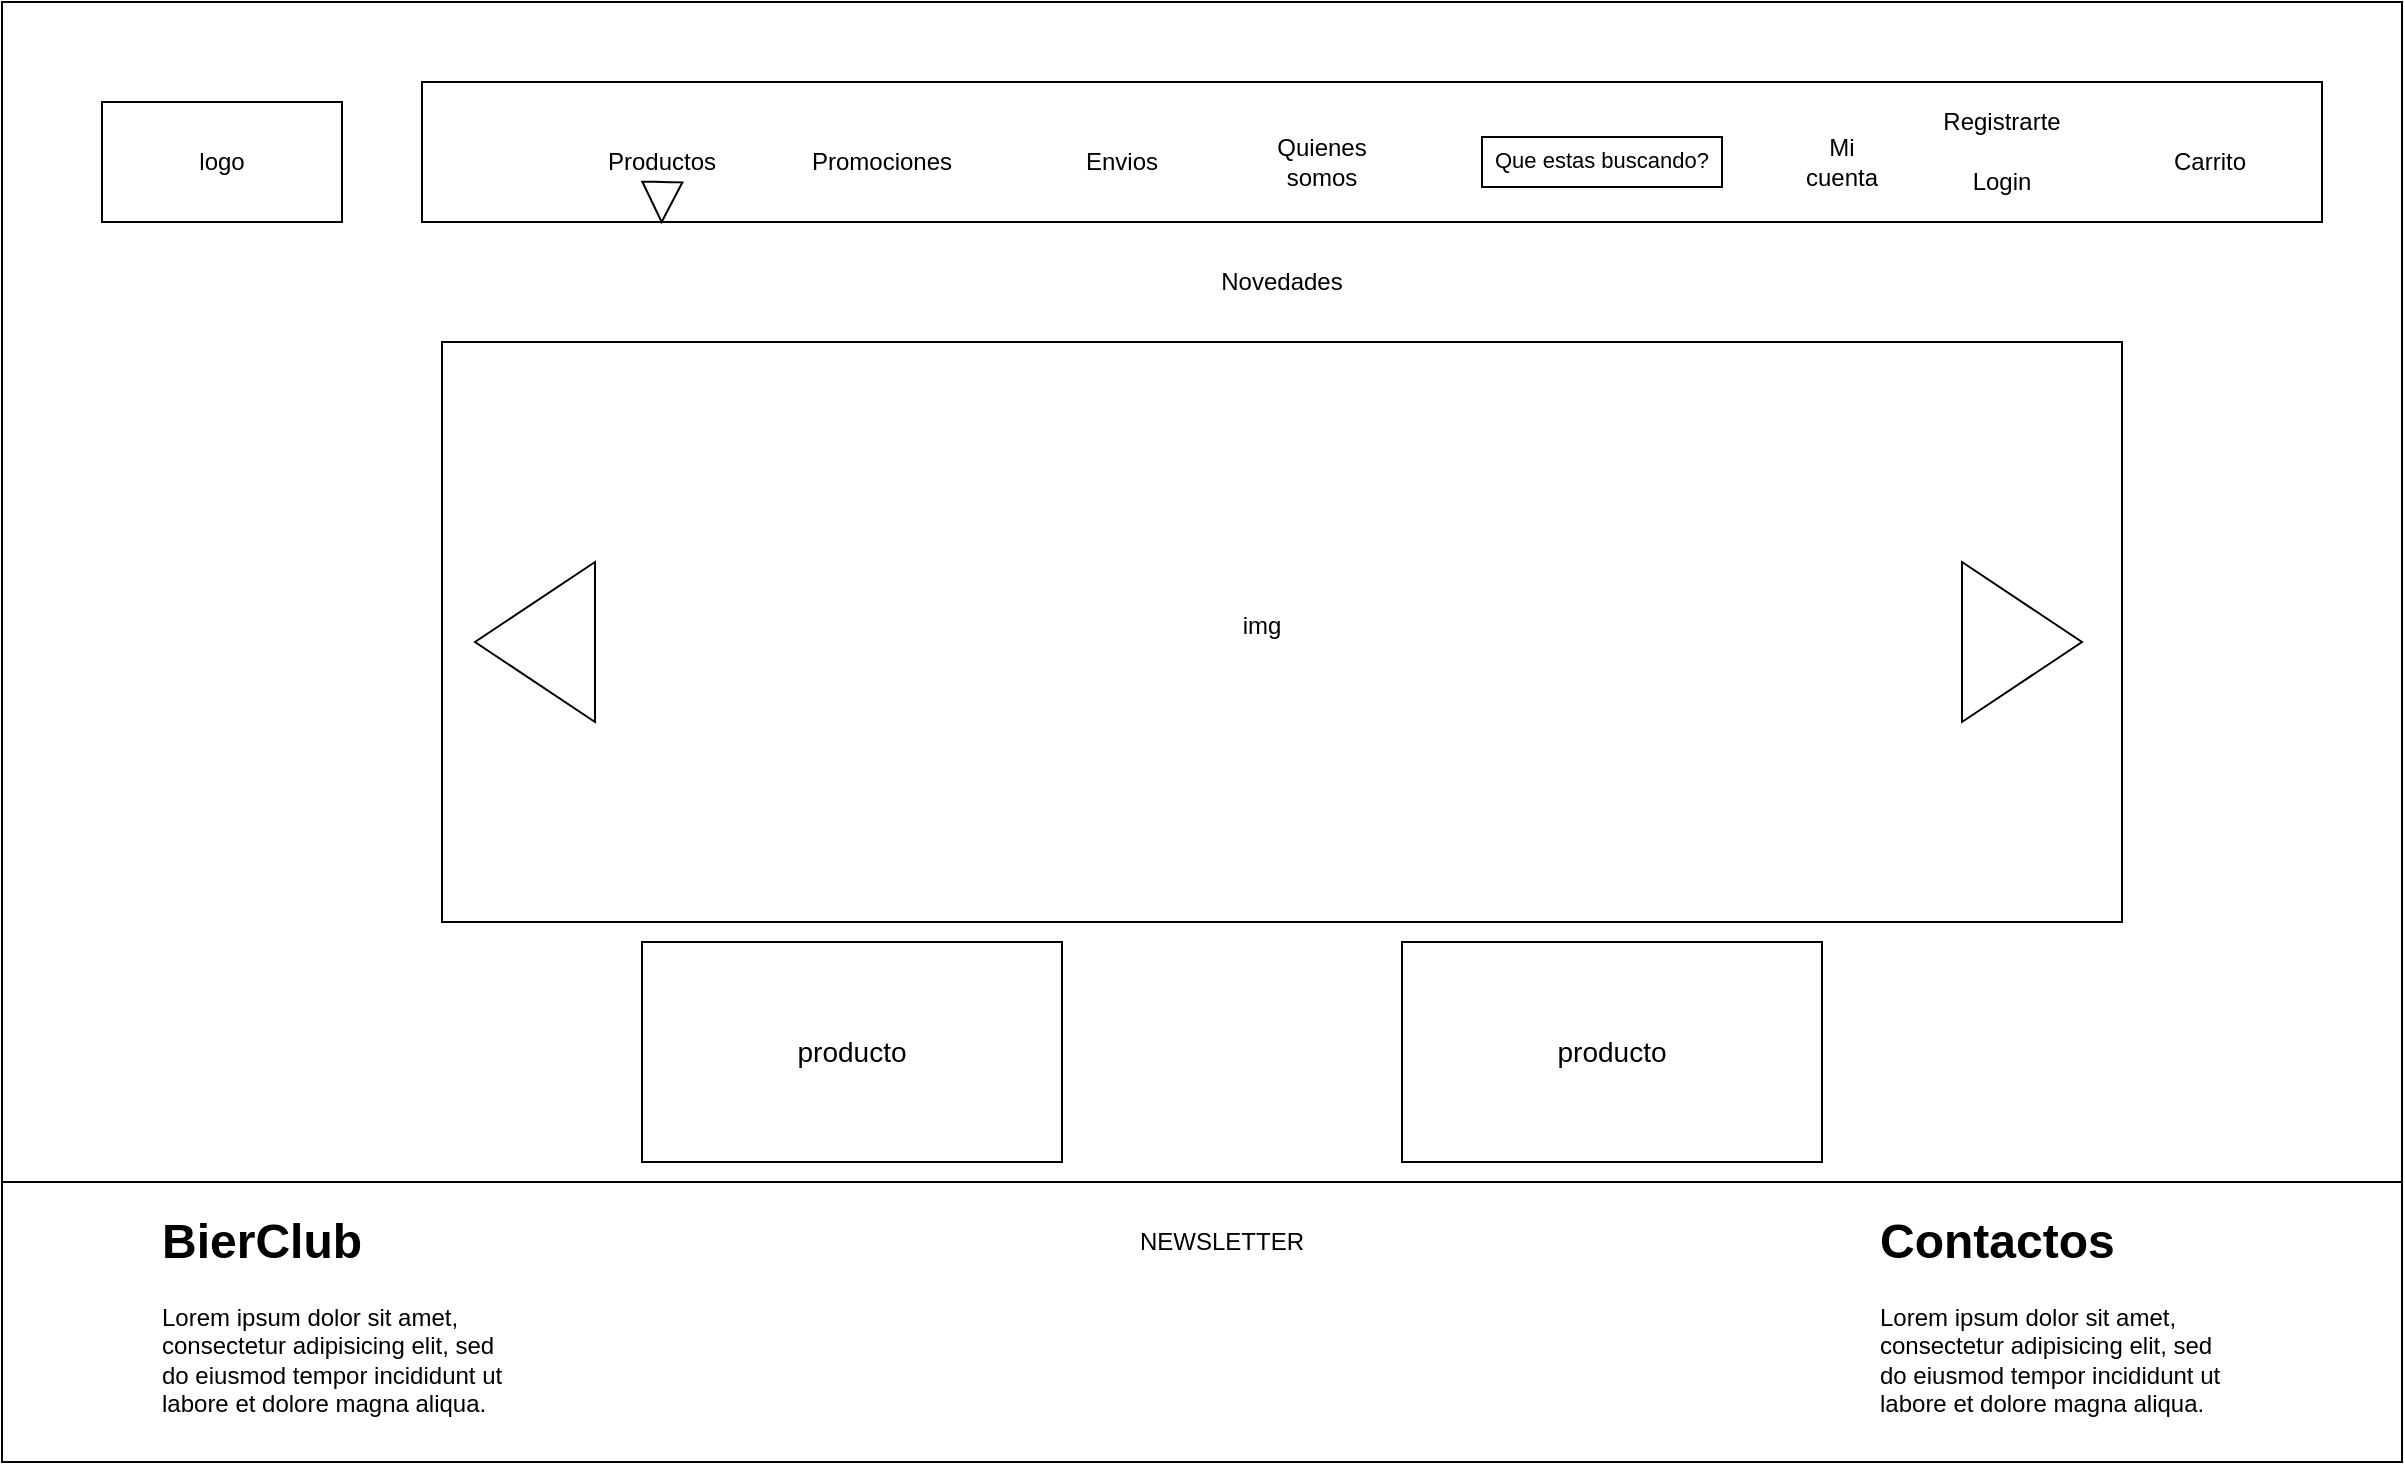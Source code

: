 <mxfile version="13.7.3" type="github" pages="3">
  <diagram id="BG0jFZCEIFV9mwDypDCe" name="Page-1">
    <mxGraphModel dx="2249" dy="762" grid="1" gridSize="10" guides="1" tooltips="1" connect="1" arrows="1" fold="1" page="1" pageScale="1" pageWidth="827" pageHeight="1169" math="0" shadow="0">
      <root>
        <mxCell id="0" />
        <mxCell id="1" parent="0" />
        <mxCell id="589lS48BiY-n1jW3vcGF-1" value="" style="rounded=0;whiteSpace=wrap;html=1;direction=west;" parent="1" vertex="1">
          <mxGeometry x="-670" y="20" width="1200" height="730" as="geometry" />
        </mxCell>
        <mxCell id="589lS48BiY-n1jW3vcGF-2" value="" style="rounded=0;whiteSpace=wrap;html=1;" parent="1" vertex="1">
          <mxGeometry x="-620" y="70" width="120" height="60" as="geometry" />
        </mxCell>
        <mxCell id="589lS48BiY-n1jW3vcGF-3" value="logo" style="text;html=1;strokeColor=none;fillColor=none;align=center;verticalAlign=middle;whiteSpace=wrap;rounded=0;" parent="1" vertex="1">
          <mxGeometry x="-595" y="82.5" width="70" height="35" as="geometry" />
        </mxCell>
        <mxCell id="589lS48BiY-n1jW3vcGF-4" value="" style="rounded=0;whiteSpace=wrap;html=1;" parent="1" vertex="1">
          <mxGeometry x="-460" y="60" width="950" height="70" as="geometry" />
        </mxCell>
        <mxCell id="589lS48BiY-n1jW3vcGF-7" value="Registrarte" style="text;html=1;strokeColor=none;fillColor=none;align=center;verticalAlign=middle;whiteSpace=wrap;rounded=0;" parent="1" vertex="1">
          <mxGeometry x="310" y="70" width="40" height="20" as="geometry" />
        </mxCell>
        <mxCell id="589lS48BiY-n1jW3vcGF-8" value="Login" style="text;html=1;strokeColor=none;fillColor=none;align=center;verticalAlign=middle;whiteSpace=wrap;rounded=0;" parent="1" vertex="1">
          <mxGeometry x="310" y="100" width="40" height="20" as="geometry" />
        </mxCell>
        <mxCell id="589lS48BiY-n1jW3vcGF-9" value="Productos" style="text;html=1;strokeColor=none;fillColor=none;align=center;verticalAlign=middle;whiteSpace=wrap;rounded=0;" parent="1" vertex="1">
          <mxGeometry x="-360" y="90" width="40" height="20" as="geometry" />
        </mxCell>
        <mxCell id="589lS48BiY-n1jW3vcGF-10" value="Mi cuenta" style="text;html=1;strokeColor=none;fillColor=none;align=center;verticalAlign=middle;whiteSpace=wrap;rounded=0;" parent="1" vertex="1">
          <mxGeometry x="230" y="90" width="40" height="20" as="geometry" />
        </mxCell>
        <mxCell id="589lS48BiY-n1jW3vcGF-11" value="Carrito" style="text;html=1;strokeColor=none;fillColor=none;align=center;verticalAlign=middle;whiteSpace=wrap;rounded=0;" parent="1" vertex="1">
          <mxGeometry x="414" y="90" width="40" height="20" as="geometry" />
        </mxCell>
        <mxCell id="589lS48BiY-n1jW3vcGF-13" value="Promociones" style="text;html=1;strokeColor=none;fillColor=none;align=center;verticalAlign=middle;whiteSpace=wrap;rounded=0;" parent="1" vertex="1">
          <mxGeometry x="-250" y="90" width="40" height="20" as="geometry" />
        </mxCell>
        <mxCell id="589lS48BiY-n1jW3vcGF-14" value="Envios" style="text;html=1;strokeColor=none;fillColor=none;align=center;verticalAlign=middle;whiteSpace=wrap;rounded=0;" parent="1" vertex="1">
          <mxGeometry x="-130" y="90" width="40" height="20" as="geometry" />
        </mxCell>
        <mxCell id="589lS48BiY-n1jW3vcGF-16" value="Novedades" style="text;html=1;strokeColor=none;fillColor=none;align=center;verticalAlign=middle;whiteSpace=wrap;rounded=0;" parent="1" vertex="1">
          <mxGeometry x="-50" y="150" width="40" height="20" as="geometry" />
        </mxCell>
        <mxCell id="589lS48BiY-n1jW3vcGF-17" value="" style="rounded=0;whiteSpace=wrap;html=1;" parent="1" vertex="1">
          <mxGeometry x="-450" y="190" width="840" height="290" as="geometry" />
        </mxCell>
        <mxCell id="589lS48BiY-n1jW3vcGF-18" value="img" style="text;html=1;strokeColor=none;fillColor=none;align=center;verticalAlign=middle;whiteSpace=wrap;rounded=0;" parent="1" vertex="1">
          <mxGeometry x="-60" y="322" width="40" height="20" as="geometry" />
        </mxCell>
        <mxCell id="589lS48BiY-n1jW3vcGF-19" value="" style="rounded=0;whiteSpace=wrap;html=1;" parent="1" vertex="1">
          <mxGeometry x="-670" y="610" width="1200" height="140" as="geometry" />
        </mxCell>
        <mxCell id="589lS48BiY-n1jW3vcGF-26" value="Quienes somos" style="text;html=1;strokeColor=none;fillColor=none;align=center;verticalAlign=middle;whiteSpace=wrap;rounded=0;" parent="1" vertex="1">
          <mxGeometry x="-30" y="90" width="40" height="20" as="geometry" />
        </mxCell>
        <mxCell id="589lS48BiY-n1jW3vcGF-27" value="&lt;h1&gt;BierClub&lt;/h1&gt;&lt;p&gt;Lorem ipsum dolor sit amet, consectetur adipisicing elit, sed do eiusmod tempor incididunt ut labore et dolore magna aliqua.&lt;/p&gt;" style="text;html=1;strokeColor=none;fillColor=none;spacing=5;spacingTop=-20;whiteSpace=wrap;overflow=hidden;rounded=0;" parent="1" vertex="1">
          <mxGeometry x="-595" y="620" width="190" height="120" as="geometry" />
        </mxCell>
        <mxCell id="589lS48BiY-n1jW3vcGF-28" value="NEWSLETTER" style="text;html=1;strokeColor=none;fillColor=none;align=center;verticalAlign=middle;whiteSpace=wrap;rounded=0;" parent="1" vertex="1">
          <mxGeometry x="-80" y="630" width="40" height="20" as="geometry" />
        </mxCell>
        <mxCell id="589lS48BiY-n1jW3vcGF-29" value="&lt;h1&gt;Contactos&lt;/h1&gt;&lt;p&gt;Lorem ipsum dolor sit amet, consectetur adipisicing elit, sed do eiusmod tempor incididunt ut labore et dolore magna aliqua.&lt;/p&gt;" style="text;html=1;strokeColor=none;fillColor=none;spacing=5;spacingTop=-20;whiteSpace=wrap;overflow=hidden;rounded=0;" parent="1" vertex="1">
          <mxGeometry x="264" y="620" width="190" height="120" as="geometry" />
        </mxCell>
        <mxCell id="589lS48BiY-n1jW3vcGF-30" value="" style="triangle;whiteSpace=wrap;html=1;" parent="1" vertex="1">
          <mxGeometry x="310" y="300" width="60" height="80" as="geometry" />
        </mxCell>
        <mxCell id="589lS48BiY-n1jW3vcGF-31" value="" style="triangle;whiteSpace=wrap;html=1;rotation=-180;" parent="1" vertex="1">
          <mxGeometry x="-433.5" y="300" width="60" height="80" as="geometry" />
        </mxCell>
        <mxCell id="GX_0jhswiXGs3gCN9ruB-1" value="" style="html=1;shadow=0;dashed=0;align=center;verticalAlign=middle;shape=mxgraph.arrows2.arrow;dy=0.6;dx=40;direction=north;notch=0;rotation=-179;" parent="1" vertex="1">
          <mxGeometry x="-350" y="110" width="20" height="20" as="geometry" />
        </mxCell>
        <mxCell id="gqTG5D6gWTiHEazWK8LC-1" value="" style="rounded=0;whiteSpace=wrap;html=1;fontSize=14;" vertex="1" parent="1">
          <mxGeometry x="-350" y="490" width="210" height="110" as="geometry" />
        </mxCell>
        <mxCell id="gqTG5D6gWTiHEazWK8LC-2" value="producto" style="text;html=1;strokeColor=none;fillColor=none;align=center;verticalAlign=middle;whiteSpace=wrap;rounded=0;fontSize=14;" vertex="1" parent="1">
          <mxGeometry x="-265" y="535" width="40" height="20" as="geometry" />
        </mxCell>
        <mxCell id="gqTG5D6gWTiHEazWK8LC-3" value="" style="rounded=0;whiteSpace=wrap;html=1;fontSize=14;" vertex="1" parent="1">
          <mxGeometry x="30" y="490" width="210" height="110" as="geometry" />
        </mxCell>
        <mxCell id="gqTG5D6gWTiHEazWK8LC-4" value="producto" style="text;html=1;strokeColor=none;fillColor=none;align=center;verticalAlign=middle;whiteSpace=wrap;rounded=0;fontSize=14;" vertex="1" parent="1">
          <mxGeometry x="115" y="535" width="40" height="20" as="geometry" />
        </mxCell>
        <mxCell id="H1LemnDPPANKVg9SuSF7-1" value="" style="rounded=0;whiteSpace=wrap;html=1;fontSize=14;" vertex="1" parent="1">
          <mxGeometry x="70" y="87.5" width="120" height="25" as="geometry" />
        </mxCell>
        <mxCell id="H1LemnDPPANKVg9SuSF7-2" value="&lt;font style=&quot;font-size: 11px&quot;&gt;Que estas buscando?&lt;/font&gt;" style="text;html=1;strokeColor=none;fillColor=none;align=center;verticalAlign=middle;whiteSpace=wrap;rounded=0;fontSize=14;" vertex="1" parent="1">
          <mxGeometry x="50" y="87.5" width="160" height="20" as="geometry" />
        </mxCell>
      </root>
    </mxGraphModel>
  </diagram>
  <diagram id="2UA5lUnB6_4EVmcxn1_h" name="Page-2">
    <mxGraphModel dx="2500" dy="896" grid="1" gridSize="10" guides="1" tooltips="1" connect="1" arrows="1" fold="1" page="1" pageScale="1" pageWidth="827" pageHeight="1169" math="0" shadow="0">
      <root>
        <mxCell id="V-jbAyR8-M4dBIKKFTTF-0" />
        <mxCell id="V-jbAyR8-M4dBIKKFTTF-1" parent="V-jbAyR8-M4dBIKKFTTF-0" />
        <mxCell id="ikJOgBZYbwtv8HL3u7bA-0" value="" style="rounded=0;whiteSpace=wrap;html=1;direction=west;" parent="V-jbAyR8-M4dBIKKFTTF-1" vertex="1">
          <mxGeometry x="-670" y="20" width="1200" height="730" as="geometry" />
        </mxCell>
        <mxCell id="ikJOgBZYbwtv8HL3u7bA-6" value="Productos" style="text;html=1;strokeColor=none;fillColor=none;align=center;verticalAlign=middle;whiteSpace=wrap;rounded=0;" parent="V-jbAyR8-M4dBIKKFTTF-1" vertex="1">
          <mxGeometry x="-360" y="90" width="40" height="20" as="geometry" />
        </mxCell>
        <mxCell id="ikJOgBZYbwtv8HL3u7bA-9" value="Promociones" style="text;html=1;strokeColor=none;fillColor=none;align=center;verticalAlign=middle;whiteSpace=wrap;rounded=0;" parent="V-jbAyR8-M4dBIKKFTTF-1" vertex="1">
          <mxGeometry x="-250" y="90" width="40" height="20" as="geometry" />
        </mxCell>
        <mxCell id="ikJOgBZYbwtv8HL3u7bA-10" value="Envios" style="text;html=1;strokeColor=none;fillColor=none;align=center;verticalAlign=middle;whiteSpace=wrap;rounded=0;" parent="V-jbAyR8-M4dBIKKFTTF-1" vertex="1">
          <mxGeometry x="-130" y="90" width="40" height="20" as="geometry" />
        </mxCell>
        <mxCell id="ikJOgBZYbwtv8HL3u7bA-14" value="" style="rounded=0;whiteSpace=wrap;html=1;" parent="V-jbAyR8-M4dBIKKFTTF-1" vertex="1">
          <mxGeometry x="-670" y="660" width="1200" height="180" as="geometry" />
        </mxCell>
        <mxCell id="ikJOgBZYbwtv8HL3u7bA-15" value="Quienes somos" style="text;html=1;strokeColor=none;fillColor=none;align=center;verticalAlign=middle;whiteSpace=wrap;rounded=0;" parent="V-jbAyR8-M4dBIKKFTTF-1" vertex="1">
          <mxGeometry x="-30" y="90" width="40" height="20" as="geometry" />
        </mxCell>
        <mxCell id="ikJOgBZYbwtv8HL3u7bA-17" value="NEWSLETTER" style="text;html=1;strokeColor=none;fillColor=none;align=center;verticalAlign=middle;whiteSpace=wrap;rounded=0;" parent="V-jbAyR8-M4dBIKKFTTF-1" vertex="1">
          <mxGeometry x="-90" y="700" width="40" height="20" as="geometry" />
        </mxCell>
        <mxCell id="ikJOgBZYbwtv8HL3u7bA-21" value="" style="shape=actor;whiteSpace=wrap;html=1;" parent="V-jbAyR8-M4dBIKKFTTF-1" vertex="1">
          <mxGeometry x="224" y="65" width="40" height="60" as="geometry" />
        </mxCell>
        <mxCell id="ikJOgBZYbwtv8HL3u7bA-22" value="Mi cuenta" style="text;html=1;strokeColor=none;fillColor=none;align=center;verticalAlign=middle;whiteSpace=wrap;rounded=0;" parent="V-jbAyR8-M4dBIKKFTTF-1" vertex="1">
          <mxGeometry x="224" y="100" width="40" height="20" as="geometry" />
        </mxCell>
        <mxCell id="ikJOgBZYbwtv8HL3u7bA-23" value="" style="rounded=1;whiteSpace=wrap;html=1;rotation=90;" parent="V-jbAyR8-M4dBIKKFTTF-1" vertex="1">
          <mxGeometry x="-470" y="260" width="178.75" height="173.13" as="geometry" />
        </mxCell>
        <mxCell id="ikJOgBZYbwtv8HL3u7bA-24" value="" style="rounded=1;whiteSpace=wrap;html=1;rotation=90;" parent="V-jbAyR8-M4dBIKKFTTF-1" vertex="1">
          <mxGeometry x="-258.75" y="260" width="178.75" height="173.13" as="geometry" />
        </mxCell>
        <mxCell id="ikJOgBZYbwtv8HL3u7bA-25" value="" style="rounded=1;whiteSpace=wrap;html=1;rotation=90;" parent="V-jbAyR8-M4dBIKKFTTF-1" vertex="1">
          <mxGeometry x="-40" y="260" width="178.75" height="173.13" as="geometry" />
        </mxCell>
        <mxCell id="ikJOgBZYbwtv8HL3u7bA-26" value="" style="rounded=1;whiteSpace=wrap;html=1;rotation=90;" parent="V-jbAyR8-M4dBIKKFTTF-1" vertex="1">
          <mxGeometry x="180" y="260" width="178.75" height="173.13" as="geometry" />
        </mxCell>
        <mxCell id="ikJOgBZYbwtv8HL3u7bA-30" value="" style="rounded=1;whiteSpace=wrap;html=1;rotation=90;" parent="V-jbAyR8-M4dBIKKFTTF-1" vertex="1">
          <mxGeometry x="-470" y="470" width="178.75" height="173.13" as="geometry" />
        </mxCell>
        <mxCell id="ikJOgBZYbwtv8HL3u7bA-31" value="" style="rounded=1;whiteSpace=wrap;html=1;rotation=90;" parent="V-jbAyR8-M4dBIKKFTTF-1" vertex="1">
          <mxGeometry x="-258.75" y="470" width="178.75" height="173.13" as="geometry" />
        </mxCell>
        <mxCell id="ikJOgBZYbwtv8HL3u7bA-32" value="" style="rounded=1;whiteSpace=wrap;html=1;rotation=90;" parent="V-jbAyR8-M4dBIKKFTTF-1" vertex="1">
          <mxGeometry x="-40" y="470" width="178.75" height="173.13" as="geometry" />
        </mxCell>
        <mxCell id="ikJOgBZYbwtv8HL3u7bA-33" value="" style="rounded=1;whiteSpace=wrap;html=1;rotation=90;" parent="V-jbAyR8-M4dBIKKFTTF-1" vertex="1">
          <mxGeometry x="180" y="470" width="178.75" height="173.13" as="geometry" />
        </mxCell>
        <mxCell id="ikJOgBZYbwtv8HL3u7bA-34" value="" style="endArrow=none;html=1;entryX=0.75;entryY=0;entryDx=0;entryDy=0;" parent="V-jbAyR8-M4dBIKKFTTF-1" target="ikJOgBZYbwtv8HL3u7bA-23" edge="1">
          <mxGeometry width="50" height="50" relative="1" as="geometry">
            <mxPoint x="-470" y="391" as="sourcePoint" />
            <mxPoint x="-413" y="340" as="targetPoint" />
          </mxGeometry>
        </mxCell>
        <mxCell id="ikJOgBZYbwtv8HL3u7bA-38" value="" style="endArrow=none;html=1;entryX=0.75;entryY=0;entryDx=0;entryDy=0;" parent="V-jbAyR8-M4dBIKKFTTF-1" edge="1">
          <mxGeometry width="50" height="50" relative="1" as="geometry">
            <mxPoint x="-255.94" y="390" as="sourcePoint" />
            <mxPoint x="-80.0" y="390.253" as="targetPoint" />
          </mxGeometry>
        </mxCell>
        <mxCell id="ikJOgBZYbwtv8HL3u7bA-39" value="" style="endArrow=none;html=1;entryX=0.75;entryY=0;entryDx=0;entryDy=0;" parent="V-jbAyR8-M4dBIKKFTTF-1" edge="1">
          <mxGeometry width="50" height="50" relative="1" as="geometry">
            <mxPoint x="-38.59" y="390" as="sourcePoint" />
            <mxPoint x="137.35" y="390.253" as="targetPoint" />
          </mxGeometry>
        </mxCell>
        <mxCell id="ikJOgBZYbwtv8HL3u7bA-40" value="" style="endArrow=none;html=1;entryX=0.75;entryY=0;entryDx=0;entryDy=0;" parent="V-jbAyR8-M4dBIKKFTTF-1" edge="1">
          <mxGeometry width="50" height="50" relative="1" as="geometry">
            <mxPoint x="182.81" y="390" as="sourcePoint" />
            <mxPoint x="358.75" y="390.253" as="targetPoint" />
          </mxGeometry>
        </mxCell>
        <mxCell id="ikJOgBZYbwtv8HL3u7bA-41" value="" style="endArrow=none;html=1;entryX=0.75;entryY=0;entryDx=0;entryDy=0;" parent="V-jbAyR8-M4dBIKKFTTF-1" edge="1">
          <mxGeometry width="50" height="50" relative="1" as="geometry">
            <mxPoint x="-470" y="601" as="sourcePoint" />
            <mxPoint x="-294.06" y="601.253" as="targetPoint" />
          </mxGeometry>
        </mxCell>
        <mxCell id="ikJOgBZYbwtv8HL3u7bA-42" value="" style="endArrow=none;html=1;entryX=0.75;entryY=0;entryDx=0;entryDy=0;" parent="V-jbAyR8-M4dBIKKFTTF-1" edge="1">
          <mxGeometry width="50" height="50" relative="1" as="geometry">
            <mxPoint x="-255.94" y="600" as="sourcePoint" />
            <mxPoint x="-80" y="600.253" as="targetPoint" />
          </mxGeometry>
        </mxCell>
        <mxCell id="ikJOgBZYbwtv8HL3u7bA-43" value="" style="endArrow=none;html=1;entryX=0.75;entryY=0;entryDx=0;entryDy=0;" parent="V-jbAyR8-M4dBIKKFTTF-1" edge="1">
          <mxGeometry width="50" height="50" relative="1" as="geometry">
            <mxPoint x="-38.59" y="600" as="sourcePoint" />
            <mxPoint x="137.35" y="600.253" as="targetPoint" />
          </mxGeometry>
        </mxCell>
        <mxCell id="ikJOgBZYbwtv8HL3u7bA-44" value="" style="endArrow=none;html=1;entryX=0.75;entryY=0;entryDx=0;entryDy=0;" parent="V-jbAyR8-M4dBIKKFTTF-1" edge="1">
          <mxGeometry width="50" height="50" relative="1" as="geometry">
            <mxPoint x="182.81" y="600" as="sourcePoint" />
            <mxPoint x="358.75" y="600.253" as="targetPoint" />
          </mxGeometry>
        </mxCell>
        <mxCell id="ikJOgBZYbwtv8HL3u7bA-45" value="Precio" style="text;html=1;strokeColor=none;fillColor=none;align=center;verticalAlign=middle;whiteSpace=wrap;rounded=0;" parent="V-jbAyR8-M4dBIKKFTTF-1" vertex="1">
          <mxGeometry x="-410" y="410" width="40" height="20" as="geometry" />
        </mxCell>
        <mxCell id="ikJOgBZYbwtv8HL3u7bA-46" value="Precio" style="text;html=1;strokeColor=none;fillColor=none;align=center;verticalAlign=middle;whiteSpace=wrap;rounded=0;" parent="V-jbAyR8-M4dBIKKFTTF-1" vertex="1">
          <mxGeometry x="260" y="410" width="40" height="20" as="geometry" />
        </mxCell>
        <mxCell id="ikJOgBZYbwtv8HL3u7bA-47" value="Precio" style="text;html=1;strokeColor=none;fillColor=none;align=center;verticalAlign=middle;whiteSpace=wrap;rounded=0;" parent="V-jbAyR8-M4dBIKKFTTF-1" vertex="1">
          <mxGeometry x="29.38" y="410" width="40" height="20" as="geometry" />
        </mxCell>
        <mxCell id="ikJOgBZYbwtv8HL3u7bA-49" value="Precio" style="text;html=1;strokeColor=none;fillColor=none;align=center;verticalAlign=middle;whiteSpace=wrap;rounded=0;" parent="V-jbAyR8-M4dBIKKFTTF-1" vertex="1">
          <mxGeometry x="-189.37" y="410" width="40" height="20" as="geometry" />
        </mxCell>
        <mxCell id="ikJOgBZYbwtv8HL3u7bA-50" value="Precio" style="text;html=1;strokeColor=none;fillColor=none;align=center;verticalAlign=middle;whiteSpace=wrap;rounded=0;" parent="V-jbAyR8-M4dBIKKFTTF-1" vertex="1">
          <mxGeometry x="-415" y="620" width="40" height="20" as="geometry" />
        </mxCell>
        <mxCell id="ikJOgBZYbwtv8HL3u7bA-51" value="Precio" style="text;html=1;strokeColor=none;fillColor=none;align=center;verticalAlign=middle;whiteSpace=wrap;rounded=0;" parent="V-jbAyR8-M4dBIKKFTTF-1" vertex="1">
          <mxGeometry x="255" y="620" width="40" height="20" as="geometry" />
        </mxCell>
        <mxCell id="ikJOgBZYbwtv8HL3u7bA-52" value="Precio" style="text;html=1;strokeColor=none;fillColor=none;align=center;verticalAlign=middle;whiteSpace=wrap;rounded=0;" parent="V-jbAyR8-M4dBIKKFTTF-1" vertex="1">
          <mxGeometry x="24.38" y="620" width="40" height="20" as="geometry" />
        </mxCell>
        <mxCell id="ikJOgBZYbwtv8HL3u7bA-53" value="Precio" style="text;html=1;strokeColor=none;fillColor=none;align=center;verticalAlign=middle;whiteSpace=wrap;rounded=0;" parent="V-jbAyR8-M4dBIKKFTTF-1" vertex="1">
          <mxGeometry x="-194.37" y="620" width="40" height="20" as="geometry" />
        </mxCell>
        <mxCell id="ikJOgBZYbwtv8HL3u7bA-54" value="" style="ellipse;whiteSpace=wrap;html=1;" parent="V-jbAyR8-M4dBIKKFTTF-1" vertex="1">
          <mxGeometry x="-635" y="55" width="120" height="80" as="geometry" />
        </mxCell>
        <mxCell id="ikJOgBZYbwtv8HL3u7bA-55" value="" style="line;strokeWidth=2;html=1;" parent="V-jbAyR8-M4dBIKKFTTF-1" vertex="1">
          <mxGeometry x="-670" y="150" width="1200" height="10" as="geometry" />
        </mxCell>
        <mxCell id="ikJOgBZYbwtv8HL3u7bA-58" value="" style="rounded=1;whiteSpace=wrap;html=1;" parent="V-jbAyR8-M4dBIKKFTTF-1" vertex="1">
          <mxGeometry x="290" y="50" width="80" height="80" as="geometry" />
        </mxCell>
        <mxCell id="ikJOgBZYbwtv8HL3u7bA-4" value="Registrarte" style="text;html=1;strokeColor=none;fillColor=none;align=center;verticalAlign=middle;whiteSpace=wrap;rounded=0;" parent="V-jbAyR8-M4dBIKKFTTF-1" vertex="1">
          <mxGeometry x="310" y="70" width="40" height="20" as="geometry" />
        </mxCell>
        <mxCell id="ikJOgBZYbwtv8HL3u7bA-5" value="Login" style="text;html=1;strokeColor=none;fillColor=none;align=center;verticalAlign=middle;whiteSpace=wrap;rounded=0;" parent="V-jbAyR8-M4dBIKKFTTF-1" vertex="1">
          <mxGeometry x="310" y="100" width="40" height="20" as="geometry" />
        </mxCell>
        <mxCell id="ikJOgBZYbwtv8HL3u7bA-59" value="" style="endArrow=none;html=1;" parent="V-jbAyR8-M4dBIKKFTTF-1" edge="1">
          <mxGeometry width="50" height="50" relative="1" as="geometry">
            <mxPoint x="290.0" y="99" as="sourcePoint" />
            <mxPoint x="370" y="99" as="targetPoint" />
          </mxGeometry>
        </mxCell>
        <mxCell id="ikJOgBZYbwtv8HL3u7bA-60" value="" style="ellipse;whiteSpace=wrap;html=1;" parent="V-jbAyR8-M4dBIKKFTTF-1" vertex="1">
          <mxGeometry x="390" y="55" width="120" height="80" as="geometry" />
        </mxCell>
        <mxCell id="ikJOgBZYbwtv8HL3u7bA-8" value="Img Carrito" style="text;html=1;strokeColor=none;fillColor=none;align=center;verticalAlign=middle;whiteSpace=wrap;rounded=0;" parent="V-jbAyR8-M4dBIKKFTTF-1" vertex="1">
          <mxGeometry x="430" y="85" width="40" height="20" as="geometry" />
        </mxCell>
        <mxCell id="ikJOgBZYbwtv8HL3u7bA-61" value="" style="html=1;shadow=0;dashed=0;align=center;verticalAlign=middle;shape=mxgraph.arrows2.arrow;dy=0.6;dx=40;direction=north;notch=0;rotation=-179;" parent="V-jbAyR8-M4dBIKKFTTF-1" vertex="1">
          <mxGeometry x="-355" y="115" width="20" height="20" as="geometry" />
        </mxCell>
        <mxCell id="ikJOgBZYbwtv8HL3u7bA-63" value="" style="rounded=1;whiteSpace=wrap;html=1;" parent="V-jbAyR8-M4dBIKKFTTF-1" vertex="1">
          <mxGeometry x="-610" y="690" width="210" height="110" as="geometry" />
        </mxCell>
        <mxCell id="ikJOgBZYbwtv8HL3u7bA-16" value="&lt;h1&gt;BierClub&lt;/h1&gt;&lt;p&gt;Lorem ipsum dolor sit amet, consectetur adipisicing elit, sed do eiusmod tempor incididunt ut labore et dolore magna aliqua.&lt;/p&gt;" style="text;html=1;strokeColor=none;fillColor=none;spacing=5;spacingTop=-20;whiteSpace=wrap;overflow=hidden;rounded=0;" parent="V-jbAyR8-M4dBIKKFTTF-1" vertex="1">
          <mxGeometry x="-605" y="690" width="190" height="120" as="geometry" />
        </mxCell>
        <mxCell id="ikJOgBZYbwtv8HL3u7bA-64" value="" style="rounded=1;whiteSpace=wrap;html=1;" parent="V-jbAyR8-M4dBIKKFTTF-1" vertex="1">
          <mxGeometry x="-229.37" y="730" width="329.37" height="30" as="geometry" />
        </mxCell>
        <mxCell id="ikJOgBZYbwtv8HL3u7bA-65" value="" style="rounded=1;whiteSpace=wrap;html=1;" parent="V-jbAyR8-M4dBIKKFTTF-1" vertex="1">
          <mxGeometry x="249.38" y="690" width="220.62" height="110" as="geometry" />
        </mxCell>
        <mxCell id="ikJOgBZYbwtv8HL3u7bA-18" value="&lt;h1&gt;Contactos&lt;/h1&gt;&lt;p&gt;Lorem ipsum dolor sit amet, consectetur adipisicing elit, sed do eiusmod tempor incididunt ut labore et dolore magna aliqua.&lt;/p&gt;" style="text;html=1;strokeColor=none;fillColor=none;spacing=5;spacingTop=-20;whiteSpace=wrap;overflow=hidden;rounded=0;" parent="V-jbAyR8-M4dBIKKFTTF-1" vertex="1">
          <mxGeometry x="254" y="690" width="190" height="120" as="geometry" />
        </mxCell>
        <mxCell id="rRYeFZMNDQfGXmy6fUeA-0" value="img logo" style="text;html=1;strokeColor=none;fillColor=none;align=center;verticalAlign=middle;whiteSpace=wrap;rounded=0;" parent="V-jbAyR8-M4dBIKKFTTF-1" vertex="1">
          <mxGeometry x="-595" y="85" width="40" height="20" as="geometry" />
        </mxCell>
        <mxCell id="ssaw6KBq0S88ntUo6BeH-1" value="" style="rounded=1;whiteSpace=wrap;html=1;arcSize=50;" vertex="1" parent="V-jbAyR8-M4dBIKKFTTF-1">
          <mxGeometry x="-270" y="170" width="450" height="40" as="geometry" />
        </mxCell>
        <mxCell id="ssaw6KBq0S88ntUo6BeH-2" value="Que estas buscando?" style="text;html=1;strokeColor=none;fillColor=none;align=center;verticalAlign=middle;whiteSpace=wrap;rounded=0;" vertex="1" parent="V-jbAyR8-M4dBIKKFTTF-1">
          <mxGeometry x="-140" y="180" width="180" height="20" as="geometry" />
        </mxCell>
        <mxCell id="ssaw6KBq0S88ntUo6BeH-3" value="" style="rounded=1;whiteSpace=wrap;html=1;rotation=90;" vertex="1" parent="V-jbAyR8-M4dBIKKFTTF-1">
          <mxGeometry x="470" y="320" width="100" height="10" as="geometry" />
        </mxCell>
      </root>
    </mxGraphModel>
  </diagram>
  <diagram id="L94S5Pws6cRvEanTJl3l" name="Page-3">
    <mxGraphModel dx="2500" dy="896" grid="1" gridSize="10" guides="1" tooltips="1" connect="1" arrows="1" fold="1" page="1" pageScale="1" pageWidth="827" pageHeight="1169" math="0" shadow="0">
      <root>
        <mxCell id="-IeSadfAtOniTE9cs8pw-0" />
        <mxCell id="-IeSadfAtOniTE9cs8pw-1" parent="-IeSadfAtOniTE9cs8pw-0" />
        <mxCell id="Wdn8A_iho1azzuehMDy3-0" value="" style="rounded=0;whiteSpace=wrap;html=1;direction=west;" parent="-IeSadfAtOniTE9cs8pw-1" vertex="1">
          <mxGeometry x="-670" y="20" width="1200" height="730" as="geometry" />
        </mxCell>
        <mxCell id="Wdn8A_iho1azzuehMDy3-1" value="Productos" style="text;html=1;strokeColor=none;fillColor=none;align=center;verticalAlign=middle;whiteSpace=wrap;rounded=0;" parent="-IeSadfAtOniTE9cs8pw-1" vertex="1">
          <mxGeometry x="-390" y="87.5" width="40" height="20" as="geometry" />
        </mxCell>
        <mxCell id="Wdn8A_iho1azzuehMDy3-2" value="Promociones" style="text;html=1;strokeColor=none;fillColor=none;align=center;verticalAlign=middle;whiteSpace=wrap;rounded=0;" parent="-IeSadfAtOniTE9cs8pw-1" vertex="1">
          <mxGeometry x="-270" y="87.5" width="40" height="20" as="geometry" />
        </mxCell>
        <mxCell id="Wdn8A_iho1azzuehMDy3-3" value="Envios" style="text;html=1;strokeColor=none;fillColor=none;align=center;verticalAlign=middle;whiteSpace=wrap;rounded=0;" parent="-IeSadfAtOniTE9cs8pw-1" vertex="1">
          <mxGeometry x="-153.43" y="87.5" width="40" height="20" as="geometry" />
        </mxCell>
        <mxCell id="Wdn8A_iho1azzuehMDy3-4" value="" style="rounded=0;whiteSpace=wrap;html=1;" parent="-IeSadfAtOniTE9cs8pw-1" vertex="1">
          <mxGeometry x="-670" y="660" width="1200" height="320" as="geometry" />
        </mxCell>
        <mxCell id="Wdn8A_iho1azzuehMDy3-5" value="Quienes somos" style="text;html=1;strokeColor=none;fillColor=none;align=center;verticalAlign=middle;whiteSpace=wrap;rounded=0;" parent="-IeSadfAtOniTE9cs8pw-1" vertex="1">
          <mxGeometry x="-59.68" y="90" width="40" height="20" as="geometry" />
        </mxCell>
        <mxCell id="Wdn8A_iho1azzuehMDy3-6" value="NEWSLETTER" style="text;html=1;strokeColor=none;fillColor=none;align=center;verticalAlign=middle;whiteSpace=wrap;rounded=0;fontSize=22;" parent="-IeSadfAtOniTE9cs8pw-1" vertex="1">
          <mxGeometry x="-74.68" y="690" width="40" height="20" as="geometry" />
        </mxCell>
        <mxCell id="Wdn8A_iho1azzuehMDy3-7" value="" style="shape=actor;whiteSpace=wrap;html=1;" parent="-IeSadfAtOniTE9cs8pw-1" vertex="1">
          <mxGeometry x="224" y="65" width="40" height="60" as="geometry" />
        </mxCell>
        <mxCell id="Wdn8A_iho1azzuehMDy3-8" value="Mi cuenta" style="text;html=1;strokeColor=none;fillColor=none;align=center;verticalAlign=middle;whiteSpace=wrap;rounded=0;" parent="-IeSadfAtOniTE9cs8pw-1" vertex="1">
          <mxGeometry x="224" y="100" width="40" height="20" as="geometry" />
        </mxCell>
        <mxCell id="Wdn8A_iho1azzuehMDy3-13" value="" style="rounded=1;whiteSpace=wrap;html=1;rotation=90;" parent="-IeSadfAtOniTE9cs8pw-1" vertex="1">
          <mxGeometry x="-469.06" y="470" width="178.75" height="173.13" as="geometry" />
        </mxCell>
        <mxCell id="Wdn8A_iho1azzuehMDy3-14" value="" style="rounded=1;whiteSpace=wrap;html=1;rotation=90;" parent="-IeSadfAtOniTE9cs8pw-1" vertex="1">
          <mxGeometry x="-257.81" y="470" width="178.75" height="173.13" as="geometry" />
        </mxCell>
        <mxCell id="Wdn8A_iho1azzuehMDy3-15" value="" style="rounded=1;whiteSpace=wrap;html=1;rotation=90;" parent="-IeSadfAtOniTE9cs8pw-1" vertex="1">
          <mxGeometry x="-39.06" y="470" width="178.75" height="173.13" as="geometry" />
        </mxCell>
        <mxCell id="Wdn8A_iho1azzuehMDy3-16" value="" style="rounded=1;whiteSpace=wrap;html=1;rotation=90;" parent="-IeSadfAtOniTE9cs8pw-1" vertex="1">
          <mxGeometry x="180.94" y="470" width="178.75" height="173.13" as="geometry" />
        </mxCell>
        <mxCell id="Wdn8A_iho1azzuehMDy3-21" value="" style="endArrow=none;html=1;entryX=0.75;entryY=0;entryDx=0;entryDy=0;" parent="-IeSadfAtOniTE9cs8pw-1" edge="1">
          <mxGeometry width="50" height="50" relative="1" as="geometry">
            <mxPoint x="-469.06" y="601" as="sourcePoint" />
            <mxPoint x="-293.12" y="601.253" as="targetPoint" />
          </mxGeometry>
        </mxCell>
        <mxCell id="Wdn8A_iho1azzuehMDy3-22" value="" style="endArrow=none;html=1;entryX=0.75;entryY=0;entryDx=0;entryDy=0;" parent="-IeSadfAtOniTE9cs8pw-1" edge="1">
          <mxGeometry width="50" height="50" relative="1" as="geometry">
            <mxPoint x="-255.0" y="600" as="sourcePoint" />
            <mxPoint x="-79.06" y="600.253" as="targetPoint" />
          </mxGeometry>
        </mxCell>
        <mxCell id="Wdn8A_iho1azzuehMDy3-23" value="" style="endArrow=none;html=1;entryX=0.75;entryY=0;entryDx=0;entryDy=0;" parent="-IeSadfAtOniTE9cs8pw-1" edge="1">
          <mxGeometry width="50" height="50" relative="1" as="geometry">
            <mxPoint x="-37.65" y="600" as="sourcePoint" />
            <mxPoint x="138.29" y="600.253" as="targetPoint" />
          </mxGeometry>
        </mxCell>
        <mxCell id="Wdn8A_iho1azzuehMDy3-24" value="" style="endArrow=none;html=1;entryX=0.75;entryY=0;entryDx=0;entryDy=0;" parent="-IeSadfAtOniTE9cs8pw-1" edge="1">
          <mxGeometry width="50" height="50" relative="1" as="geometry">
            <mxPoint x="183.75" y="600" as="sourcePoint" />
            <mxPoint x="359.69" y="600.253" as="targetPoint" />
          </mxGeometry>
        </mxCell>
        <mxCell id="Wdn8A_iho1azzuehMDy3-29" value="Precio" style="text;html=1;strokeColor=none;fillColor=none;align=center;verticalAlign=middle;whiteSpace=wrap;rounded=0;" parent="-IeSadfAtOniTE9cs8pw-1" vertex="1">
          <mxGeometry x="-414.06" y="620" width="40" height="20" as="geometry" />
        </mxCell>
        <mxCell id="Wdn8A_iho1azzuehMDy3-30" value="Precio" style="text;html=1;strokeColor=none;fillColor=none;align=center;verticalAlign=middle;whiteSpace=wrap;rounded=0;" parent="-IeSadfAtOniTE9cs8pw-1" vertex="1">
          <mxGeometry x="255.94" y="620" width="40" height="20" as="geometry" />
        </mxCell>
        <mxCell id="Wdn8A_iho1azzuehMDy3-31" value="Precio" style="text;html=1;strokeColor=none;fillColor=none;align=center;verticalAlign=middle;whiteSpace=wrap;rounded=0;" parent="-IeSadfAtOniTE9cs8pw-1" vertex="1">
          <mxGeometry x="25.32" y="620" width="40" height="20" as="geometry" />
        </mxCell>
        <mxCell id="Wdn8A_iho1azzuehMDy3-32" value="Precio" style="text;html=1;strokeColor=none;fillColor=none;align=center;verticalAlign=middle;whiteSpace=wrap;rounded=0;" parent="-IeSadfAtOniTE9cs8pw-1" vertex="1">
          <mxGeometry x="-193.43" y="620" width="40" height="20" as="geometry" />
        </mxCell>
        <mxCell id="Wdn8A_iho1azzuehMDy3-33" value="" style="ellipse;whiteSpace=wrap;html=1;" parent="-IeSadfAtOniTE9cs8pw-1" vertex="1">
          <mxGeometry x="-635" y="55" width="120" height="80" as="geometry" />
        </mxCell>
        <mxCell id="Wdn8A_iho1azzuehMDy3-34" value="" style="line;strokeWidth=2;html=1;" parent="-IeSadfAtOniTE9cs8pw-1" vertex="1">
          <mxGeometry x="-670" y="150" width="1200" height="10" as="geometry" />
        </mxCell>
        <mxCell id="Wdn8A_iho1azzuehMDy3-35" value="" style="rounded=1;whiteSpace=wrap;html=1;" parent="-IeSadfAtOniTE9cs8pw-1" vertex="1">
          <mxGeometry x="290" y="50" width="80" height="80" as="geometry" />
        </mxCell>
        <mxCell id="Wdn8A_iho1azzuehMDy3-36" value="Registrarte" style="text;html=1;strokeColor=none;fillColor=none;align=center;verticalAlign=middle;whiteSpace=wrap;rounded=0;" parent="-IeSadfAtOniTE9cs8pw-1" vertex="1">
          <mxGeometry x="310" y="70" width="40" height="20" as="geometry" />
        </mxCell>
        <mxCell id="Wdn8A_iho1azzuehMDy3-37" value="Login" style="text;html=1;strokeColor=none;fillColor=none;align=center;verticalAlign=middle;whiteSpace=wrap;rounded=0;" parent="-IeSadfAtOniTE9cs8pw-1" vertex="1">
          <mxGeometry x="310" y="100" width="40" height="20" as="geometry" />
        </mxCell>
        <mxCell id="Wdn8A_iho1azzuehMDy3-38" value="" style="endArrow=none;html=1;" parent="-IeSadfAtOniTE9cs8pw-1" edge="1">
          <mxGeometry width="50" height="50" relative="1" as="geometry">
            <mxPoint x="290" y="99" as="sourcePoint" />
            <mxPoint x="370" y="99" as="targetPoint" />
          </mxGeometry>
        </mxCell>
        <mxCell id="Wdn8A_iho1azzuehMDy3-39" value="" style="ellipse;whiteSpace=wrap;html=1;" parent="-IeSadfAtOniTE9cs8pw-1" vertex="1">
          <mxGeometry x="390" y="55" width="120" height="80" as="geometry" />
        </mxCell>
        <mxCell id="Wdn8A_iho1azzuehMDy3-40" value="Img Carrito" style="text;html=1;strokeColor=none;fillColor=none;align=center;verticalAlign=middle;whiteSpace=wrap;rounded=0;" parent="-IeSadfAtOniTE9cs8pw-1" vertex="1">
          <mxGeometry x="430" y="85" width="40" height="20" as="geometry" />
        </mxCell>
        <mxCell id="Wdn8A_iho1azzuehMDy3-41" value="" style="html=1;shadow=0;dashed=0;align=center;verticalAlign=middle;shape=mxgraph.arrows2.arrow;dy=0.6;dx=40;direction=north;notch=0;rotation=-179;" parent="-IeSadfAtOniTE9cs8pw-1" vertex="1">
          <mxGeometry x="-389.68" y="110" width="20" height="20" as="geometry" />
        </mxCell>
        <mxCell id="Wdn8A_iho1azzuehMDy3-43" value="&lt;h1&gt;BierClub&lt;/h1&gt;&lt;p&gt;Lorem ipsum dolor sit amet, consectetur adipisicing elit, sed do eiusmod tempor incididunt ut labore et dolore magna aliqua.&lt;/p&gt;" style="text;html=1;strokeColor=none;fillColor=none;spacing=5;spacingTop=-20;whiteSpace=wrap;overflow=hidden;rounded=0;" parent="-IeSadfAtOniTE9cs8pw-1" vertex="1">
          <mxGeometry x="-590" y="840" width="190" height="120" as="geometry" />
        </mxCell>
        <mxCell id="Wdn8A_iho1azzuehMDy3-44" value="" style="rounded=1;whiteSpace=wrap;html=1;" parent="-IeSadfAtOniTE9cs8pw-1" vertex="1">
          <mxGeometry x="-284.68" y="750" width="460" height="40" as="geometry" />
        </mxCell>
        <mxCell id="Wdn8A_iho1azzuehMDy3-46" value="&lt;h1&gt;Contactos&lt;/h1&gt;&lt;p&gt;Lorem ipsum dolor sit amet, consectetur adipisicing elit, sed do eiusmod tempor incididunt ut labore et dolore magna aliqua.&lt;/p&gt;" style="text;html=1;strokeColor=none;fillColor=none;spacing=5;spacingTop=-20;whiteSpace=wrap;overflow=hidden;rounded=0;" parent="-IeSadfAtOniTE9cs8pw-1" vertex="1">
          <mxGeometry x="264" y="840" width="190" height="120" as="geometry" />
        </mxCell>
        <mxCell id="WilaUtUYlKyJWlI7sDcG-0" value="" style="line;strokeWidth=2;html=1;" parent="-IeSadfAtOniTE9cs8pw-1" vertex="1">
          <mxGeometry x="-670" y="820" width="1200" height="10" as="geometry" />
        </mxCell>
        <mxCell id="WilaUtUYlKyJWlI7sDcG-5" value="SEGUINOS" style="text;html=1;strokeColor=none;fillColor=none;align=center;verticalAlign=middle;whiteSpace=wrap;rounded=0;fontSize=22;" parent="-IeSadfAtOniTE9cs8pw-1" vertex="1">
          <mxGeometry x="-85" y="860" width="40" height="20" as="geometry" />
        </mxCell>
        <mxCell id="WilaUtUYlKyJWlI7sDcG-6" value="face" style="text;html=1;strokeColor=none;fillColor=none;align=center;verticalAlign=middle;whiteSpace=wrap;rounded=0;fontSize=22;" parent="-IeSadfAtOniTE9cs8pw-1" vertex="1">
          <mxGeometry x="-135" y="910" width="40" height="20" as="geometry" />
        </mxCell>
        <mxCell id="WilaUtUYlKyJWlI7sDcG-7" value="ig" style="text;html=1;strokeColor=none;fillColor=none;align=center;verticalAlign=middle;whiteSpace=wrap;rounded=0;fontSize=22;" parent="-IeSadfAtOniTE9cs8pw-1" vertex="1">
          <mxGeometry x="-85" y="910" width="40" height="20" as="geometry" />
        </mxCell>
        <mxCell id="WilaUtUYlKyJWlI7sDcG-8" value="wpp" style="text;html=1;strokeColor=none;fillColor=none;align=center;verticalAlign=middle;whiteSpace=wrap;rounded=0;fontSize=22;" parent="-IeSadfAtOniTE9cs8pw-1" vertex="1">
          <mxGeometry x="-25.0" y="910" width="40" height="20" as="geometry" />
        </mxCell>
        <mxCell id="RJlw6gQgBoNPEWVoEPUp-0" value="" style="rounded=0;whiteSpace=wrap;html=1;fontSize=22;" parent="-IeSadfAtOniTE9cs8pw-1" vertex="1">
          <mxGeometry x="-670" y="150" width="1200" height="300" as="geometry" />
        </mxCell>
        <mxCell id="RJlw6gQgBoNPEWVoEPUp-1" value="img" style="text;html=1;strokeColor=none;fillColor=none;align=center;verticalAlign=middle;whiteSpace=wrap;rounded=0;fontSize=22;" parent="-IeSadfAtOniTE9cs8pw-1" vertex="1">
          <mxGeometry x="-95" y="290" width="40" height="20" as="geometry" />
        </mxCell>
        <mxCell id="RJlw6gQgBoNPEWVoEPUp-2" value="" style="ellipse;whiteSpace=wrap;html=1;fontSize=22;" parent="-IeSadfAtOniTE9cs8pw-1" vertex="1">
          <mxGeometry x="-100" y="430" width="10" height="10" as="geometry" />
        </mxCell>
        <mxCell id="RJlw6gQgBoNPEWVoEPUp-3" value="" style="ellipse;whiteSpace=wrap;html=1;fontSize=22;" parent="-IeSadfAtOniTE9cs8pw-1" vertex="1">
          <mxGeometry x="-80" y="430" width="10" height="10" as="geometry" />
        </mxCell>
        <mxCell id="RJlw6gQgBoNPEWVoEPUp-4" value="" style="ellipse;whiteSpace=wrap;html=1;fontSize=22;" parent="-IeSadfAtOniTE9cs8pw-1" vertex="1">
          <mxGeometry x="-59.68" y="430" width="10" height="10" as="geometry" />
        </mxCell>
        <mxCell id="RJlw6gQgBoNPEWVoEPUp-7" value="" style="triangle;whiteSpace=wrap;html=1;fontSize=22;" parent="-IeSadfAtOniTE9cs8pw-1" vertex="1">
          <mxGeometry x="454" y="290" width="30" height="30" as="geometry" />
        </mxCell>
        <mxCell id="RJlw6gQgBoNPEWVoEPUp-8" value="" style="triangle;whiteSpace=wrap;html=1;fontSize=22;rotation=-180;" parent="-IeSadfAtOniTE9cs8pw-1" vertex="1">
          <mxGeometry x="-630" y="285" width="30" height="30" as="geometry" />
        </mxCell>
        <mxCell id="RJlw6gQgBoNPEWVoEPUp-9" value="" style="rounded=1;whiteSpace=wrap;html=1;fontSize=22;" parent="-IeSadfAtOniTE9cs8pw-1" vertex="1">
          <mxGeometry x="510" y="460" width="11" height="60" as="geometry" />
        </mxCell>
        <mxCell id="RJlw6gQgBoNPEWVoEPUp-10" value="logo" style="text;html=1;strokeColor=none;fillColor=none;align=center;verticalAlign=middle;whiteSpace=wrap;rounded=0;fontSize=22;" parent="-IeSadfAtOniTE9cs8pw-1" vertex="1">
          <mxGeometry x="-595" y="85" width="40" height="20" as="geometry" />
        </mxCell>
        <mxCell id="A557JMJRXgYQ-JVMPkEr-2" value="" style="group" vertex="1" connectable="0" parent="-IeSadfAtOniTE9cs8pw-1">
          <mxGeometry x="-330" y="160" width="610" height="30" as="geometry" />
        </mxCell>
        <mxCell id="A557JMJRXgYQ-JVMPkEr-0" value="" style="rounded=1;whiteSpace=wrap;html=1;arcSize=50;" vertex="1" parent="A557JMJRXgYQ-JVMPkEr-2">
          <mxGeometry x="-60" width="610" height="30" as="geometry" />
        </mxCell>
        <mxCell id="A557JMJRXgYQ-JVMPkEr-1" value="Que estas buscando?" style="text;html=1;strokeColor=none;fillColor=none;align=center;verticalAlign=middle;whiteSpace=wrap;rounded=0;" vertex="1" parent="A557JMJRXgYQ-JVMPkEr-2">
          <mxGeometry x="116.222" y="7.5" width="244.0" height="15" as="geometry" />
        </mxCell>
      </root>
    </mxGraphModel>
  </diagram>
</mxfile>
